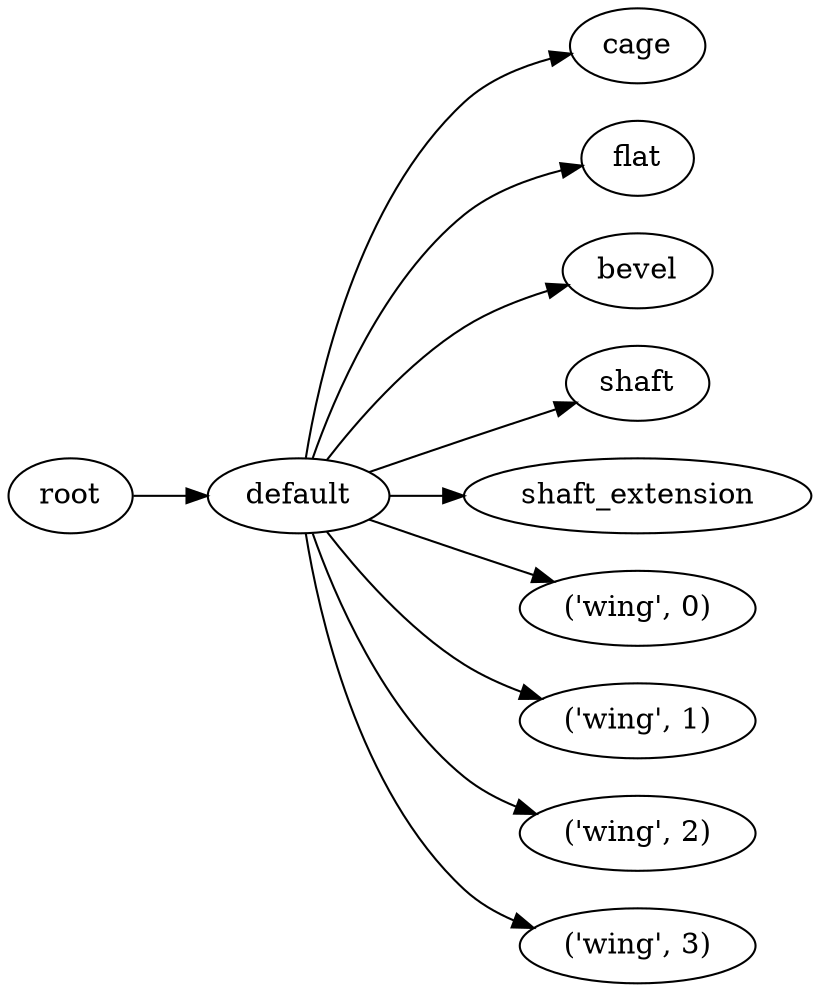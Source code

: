 digraph default {
	graph [rankdir=LR]
	root_1 [label=root href="javascript:s=&quot;\(\)\nNone&quot;; console.log(s); alert(s);"]
	default_2 [label=default href="javascript:s=&quot;\(&#x27;default&#x27;,\)\nTnut&quot;; console.log(s); alert(s);" tooltip=Tnut]
	cage_3 [label=cage href="javascript:s=&quot;\(&#x27;default&#x27;,\ &#x27;cage&#x27;\)\nCylinder&quot;; console.log(s); alert(s);" tooltip=Cylinder]
	flat_4 [label=flat href="javascript:s=&quot;\(&#x27;default&#x27;,\ &#x27;flat&#x27;\)\nCylinder&quot;; console.log(s); alert(s);" tooltip=Cylinder]
	bevel_5 [label=bevel href="javascript:s=&quot;\(&#x27;default&#x27;,\ &#x27;bevel&#x27;\)\nCone&quot;; console.log(s); alert(s);" tooltip=Cone]
	shaft_6 [label=shaft href="javascript:s=&quot;\(&#x27;default&#x27;,\ &#x27;shaft&#x27;\)\nCylinder&quot;; console.log(s); alert(s);" tooltip=Cylinder]
	shaft_extension_7 [label=shaft_extension href="javascript:s=&quot;\(&#x27;default&#x27;,\ &#x27;shaft_extension&#x27;\)\nCylinder&quot;; console.log(s); alert(s);" tooltip=Cylinder]
	wing_8 [label="\('wing',\ 0\)" href="javascript:s=&quot;\(&#x27;default&#x27;,\ \(&#x27;wing&#x27;,\ 0\)\)\nBox&quot;; console.log(s); alert(s);" tooltip=Box]
	wing_9 [label="\('wing',\ 1\)" href="javascript:s=&quot;\(&#x27;default&#x27;,\ \(&#x27;wing&#x27;,\ 1\)\)\nBox&quot;; console.log(s); alert(s);" tooltip=Box]
	wing_10 [label="\('wing',\ 2\)" href="javascript:s=&quot;\(&#x27;default&#x27;,\ \(&#x27;wing&#x27;,\ 2\)\)\nBox&quot;; console.log(s); alert(s);" tooltip=Box]
	wing_11 [label="\('wing',\ 3\)" href="javascript:s=&quot;\(&#x27;default&#x27;,\ \(&#x27;wing&#x27;,\ 3\)\)\nBox&quot;; console.log(s); alert(s);" tooltip=Box]
	root_1 -> default_2
	default_2 -> cage_3
	default_2 -> flat_4
	default_2 -> bevel_5
	default_2 -> shaft_6
	default_2 -> shaft_extension_7
	default_2 -> wing_8
	default_2 -> wing_9
	default_2 -> wing_10
	default_2 -> wing_11
}
